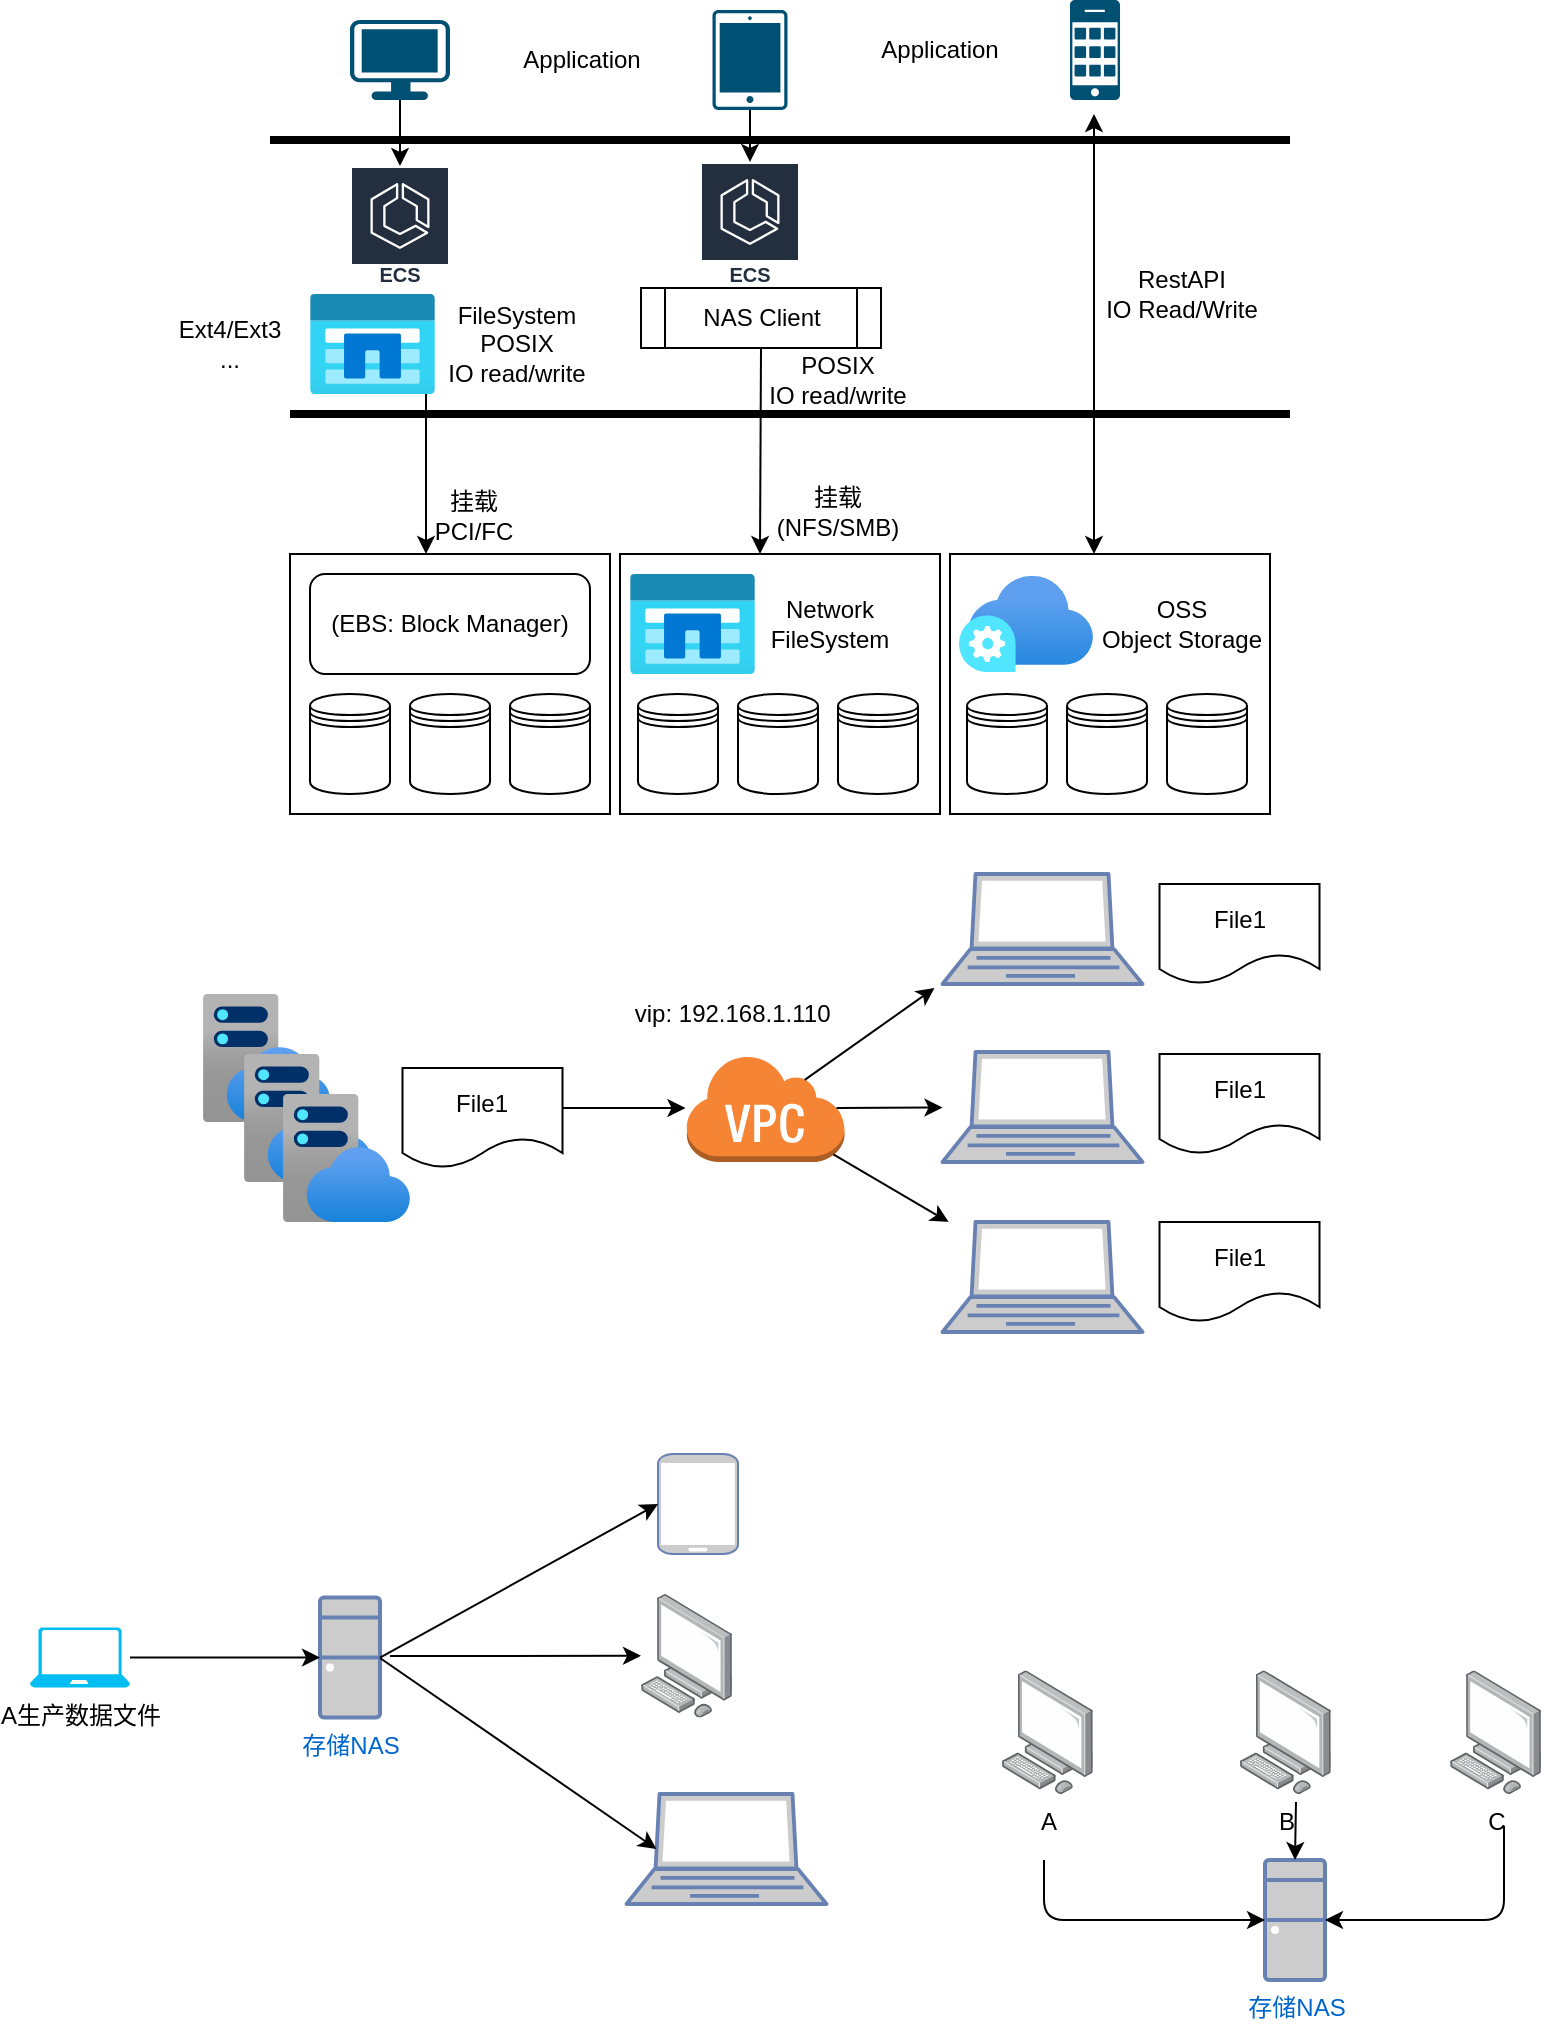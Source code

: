 <mxfile version="13.10.0" type="github">
  <diagram id="SH6KypQ4c033o2f8ejVJ" name="Page-1">
    <mxGraphModel dx="1138" dy="591" grid="1" gridSize="10" guides="1" tooltips="1" connect="1" arrows="1" fold="1" page="1" pageScale="1" pageWidth="850" pageHeight="1100" math="0" shadow="0">
      <root>
        <mxCell id="0" />
        <mxCell id="1" parent="0" />
        <mxCell id="h6BiR5mMiHGRbanZxWSa-58" value="" style="rounded=0;whiteSpace=wrap;html=1;" vertex="1" parent="1">
          <mxGeometry x="510" y="350" width="160" height="130" as="geometry" />
        </mxCell>
        <mxCell id="h6BiR5mMiHGRbanZxWSa-57" value="" style="rounded=0;whiteSpace=wrap;html=1;" vertex="1" parent="1">
          <mxGeometry x="345" y="350" width="160" height="130" as="geometry" />
        </mxCell>
        <mxCell id="h6BiR5mMiHGRbanZxWSa-30" value="" style="rounded=0;whiteSpace=wrap;html=1;" vertex="1" parent="1">
          <mxGeometry x="180" y="350" width="160" height="130" as="geometry" />
        </mxCell>
        <mxCell id="h6BiR5mMiHGRbanZxWSa-2" value="" style="points=[[0.03,0.03,0],[0.5,0,0],[0.97,0.03,0],[1,0.4,0],[0.97,0.745,0],[0.5,1,0],[0.03,0.745,0],[0,0.4,0]];verticalLabelPosition=bottom;html=1;verticalAlign=top;aspect=fixed;align=center;pointerEvents=1;shape=mxgraph.cisco19.workstation;fillColor=#005073;strokeColor=none;" vertex="1" parent="1">
          <mxGeometry x="210" y="83" width="50" height="40" as="geometry" />
        </mxCell>
        <mxCell id="h6BiR5mMiHGRbanZxWSa-3" value="" style="points=[[0.015,0.015,0],[0.985,0.015,0],[0.985,0.985,0],[0.015,0.985,0],[0.25,0,0],[0.5,0,0],[0.75,0,0],[1,0.25,0],[1,0.5,0],[1,0.75,0],[0.75,1,0],[0.5,1,0],[0.25,1,0],[0,0.75,0],[0,0.5,0],[0,0.25,0]];verticalLabelPosition=bottom;html=1;verticalAlign=top;aspect=fixed;align=center;pointerEvents=1;shape=mxgraph.cisco19.handheld;fillColor=#005073;strokeColor=none;" vertex="1" parent="1">
          <mxGeometry x="391.25" y="78" width="37.5" height="50" as="geometry" />
        </mxCell>
        <mxCell id="h6BiR5mMiHGRbanZxWSa-4" value="" style="points=[[0.015,0.015,0],[0.985,0.015,0],[0.985,0.985,0],[0.015,0.985,0],[0.25,0,0],[0.5,0,0],[0.75,0,0],[1,0.25,0],[1,0.5,0],[1,0.75,0],[0.75,1,0],[0.5,1,0],[0.25,1,0],[0,0.75,0],[0,0.5,0],[0,0.25,0]];verticalLabelPosition=bottom;html=1;verticalAlign=top;aspect=fixed;align=center;pointerEvents=1;shape=mxgraph.cisco19.cell_phone;fillColor=#005073;strokeColor=none;" vertex="1" parent="1">
          <mxGeometry x="570" y="73" width="25" height="50" as="geometry" />
        </mxCell>
        <mxCell id="h6BiR5mMiHGRbanZxWSa-6" value="" style="line;strokeWidth=4;html=1;perimeter=backbonePerimeter;points=[];outlineConnect=0;" vertex="1" parent="1">
          <mxGeometry x="170" y="138" width="510" height="10" as="geometry" />
        </mxCell>
        <mxCell id="h6BiR5mMiHGRbanZxWSa-9" value="" style="shape=datastore;whiteSpace=wrap;html=1;" vertex="1" parent="1">
          <mxGeometry x="190" y="420" width="40" height="50" as="geometry" />
        </mxCell>
        <mxCell id="h6BiR5mMiHGRbanZxWSa-10" value="" style="shape=datastore;whiteSpace=wrap;html=1;" vertex="1" parent="1">
          <mxGeometry x="240" y="420" width="40" height="50" as="geometry" />
        </mxCell>
        <mxCell id="h6BiR5mMiHGRbanZxWSa-11" value="" style="shape=datastore;whiteSpace=wrap;html=1;" vertex="1" parent="1">
          <mxGeometry x="290" y="420" width="40" height="50" as="geometry" />
        </mxCell>
        <mxCell id="h6BiR5mMiHGRbanZxWSa-12" value="" style="shape=datastore;whiteSpace=wrap;html=1;" vertex="1" parent="1">
          <mxGeometry x="354" y="420" width="40" height="50" as="geometry" />
        </mxCell>
        <mxCell id="h6BiR5mMiHGRbanZxWSa-13" value="" style="shape=datastore;whiteSpace=wrap;html=1;" vertex="1" parent="1">
          <mxGeometry x="404" y="420" width="40" height="50" as="geometry" />
        </mxCell>
        <mxCell id="h6BiR5mMiHGRbanZxWSa-14" value="" style="shape=datastore;whiteSpace=wrap;html=1;" vertex="1" parent="1">
          <mxGeometry x="454" y="420" width="40" height="50" as="geometry" />
        </mxCell>
        <mxCell id="h6BiR5mMiHGRbanZxWSa-16" value="(EBS: Block Manager)" style="rounded=1;whiteSpace=wrap;html=1;" vertex="1" parent="1">
          <mxGeometry x="190" y="360" width="140" height="50" as="geometry" />
        </mxCell>
        <mxCell id="h6BiR5mMiHGRbanZxWSa-18" value="" style="shape=datastore;whiteSpace=wrap;html=1;" vertex="1" parent="1">
          <mxGeometry x="518.5" y="420" width="40" height="50" as="geometry" />
        </mxCell>
        <mxCell id="h6BiR5mMiHGRbanZxWSa-19" value="" style="shape=datastore;whiteSpace=wrap;html=1;" vertex="1" parent="1">
          <mxGeometry x="568.5" y="420" width="40" height="50" as="geometry" />
        </mxCell>
        <mxCell id="h6BiR5mMiHGRbanZxWSa-20" value="" style="shape=datastore;whiteSpace=wrap;html=1;" vertex="1" parent="1">
          <mxGeometry x="618.5" y="420" width="40" height="50" as="geometry" />
        </mxCell>
        <mxCell id="h6BiR5mMiHGRbanZxWSa-22" value="" style="aspect=fixed;html=1;points=[];align=center;image;fontSize=12;image=img/lib/azure2/storage/Data_Box_Edge.svg;" vertex="1" parent="1">
          <mxGeometry x="514.5" y="361" width="67" height="48" as="geometry" />
        </mxCell>
        <mxCell id="h6BiR5mMiHGRbanZxWSa-25" value="" style="group" vertex="1" connectable="0" parent="1">
          <mxGeometry x="350" y="360" width="131" height="50" as="geometry" />
        </mxCell>
        <mxCell id="h6BiR5mMiHGRbanZxWSa-23" value="" style="aspect=fixed;html=1;points=[];align=center;image;fontSize=12;image=img/lib/azure2/storage/Azure_NetApp_Files.svg;" vertex="1" parent="h6BiR5mMiHGRbanZxWSa-25">
          <mxGeometry width="62.5" height="50" as="geometry" />
        </mxCell>
        <mxCell id="h6BiR5mMiHGRbanZxWSa-24" value="Network&lt;br&gt;FileSystem" style="text;html=1;strokeColor=none;fillColor=none;align=center;verticalAlign=middle;whiteSpace=wrap;rounded=0;" vertex="1" parent="h6BiR5mMiHGRbanZxWSa-25">
          <mxGeometry x="69" y="15" width="62" height="20" as="geometry" />
        </mxCell>
        <mxCell id="h6BiR5mMiHGRbanZxWSa-26" value="" style="group" vertex="1" connectable="0" parent="1">
          <mxGeometry x="190" y="220" width="150" height="50" as="geometry" />
        </mxCell>
        <mxCell id="h6BiR5mMiHGRbanZxWSa-27" value="" style="aspect=fixed;html=1;points=[];align=center;image;fontSize=12;image=img/lib/azure2/storage/Azure_NetApp_Files.svg;" vertex="1" parent="h6BiR5mMiHGRbanZxWSa-26">
          <mxGeometry width="62.5" height="50" as="geometry" />
        </mxCell>
        <mxCell id="h6BiR5mMiHGRbanZxWSa-28" value="FileSystem&lt;br&gt;POSIX&lt;br&gt;IO read/write" style="text;html=1;strokeColor=none;fillColor=none;align=center;verticalAlign=middle;whiteSpace=wrap;rounded=0;" vertex="1" parent="h6BiR5mMiHGRbanZxWSa-26">
          <mxGeometry x="63" y="15" width="81" height="20" as="geometry" />
        </mxCell>
        <mxCell id="h6BiR5mMiHGRbanZxWSa-29" value="OSS&lt;br&gt;Object Storage" style="text;html=1;strokeColor=none;fillColor=none;align=center;verticalAlign=middle;whiteSpace=wrap;rounded=0;" vertex="1" parent="1">
          <mxGeometry x="580.5" y="375" width="90" height="20" as="geometry" />
        </mxCell>
        <mxCell id="h6BiR5mMiHGRbanZxWSa-36" value="" style="line;strokeWidth=4;html=1;perimeter=backbonePerimeter;points=[];outlineConnect=0;" vertex="1" parent="1">
          <mxGeometry x="180" y="275" width="500" height="10" as="geometry" />
        </mxCell>
        <mxCell id="h6BiR5mMiHGRbanZxWSa-39" value="ECS" style="outlineConnect=0;fontColor=#232F3E;gradientColor=none;strokeColor=#ffffff;fillColor=#232F3E;dashed=0;verticalLabelPosition=middle;verticalAlign=bottom;align=center;html=1;whiteSpace=wrap;fontSize=10;fontStyle=1;spacing=3;shape=mxgraph.aws4.productIcon;prIcon=mxgraph.aws4.ecs;" vertex="1" parent="1">
          <mxGeometry x="210" y="156" width="50" height="64" as="geometry" />
        </mxCell>
        <mxCell id="h6BiR5mMiHGRbanZxWSa-40" value="&lt;span&gt;ECS&lt;/span&gt;" style="outlineConnect=0;fontColor=#232F3E;gradientColor=none;strokeColor=#ffffff;fillColor=#232F3E;dashed=0;verticalLabelPosition=middle;verticalAlign=bottom;align=center;html=1;whiteSpace=wrap;fontSize=10;fontStyle=1;spacing=3;shape=mxgraph.aws4.productIcon;prIcon=mxgraph.aws4.ecs;" vertex="1" parent="1">
          <mxGeometry x="385" y="154" width="50" height="66" as="geometry" />
        </mxCell>
        <mxCell id="h6BiR5mMiHGRbanZxWSa-42" value="" style="endArrow=classic;html=1;exitX=0.5;exitY=1;exitDx=0;exitDy=0;exitPerimeter=0;" edge="1" parent="1" source="h6BiR5mMiHGRbanZxWSa-2" target="h6BiR5mMiHGRbanZxWSa-39">
          <mxGeometry width="50" height="50" relative="1" as="geometry">
            <mxPoint x="530" y="280" as="sourcePoint" />
            <mxPoint x="580" y="230" as="targetPoint" />
          </mxGeometry>
        </mxCell>
        <mxCell id="h6BiR5mMiHGRbanZxWSa-43" value="" style="endArrow=classic;html=1;exitX=0.928;exitY=1;exitDx=0;exitDy=0;exitPerimeter=0;" edge="1" parent="1" source="h6BiR5mMiHGRbanZxWSa-27">
          <mxGeometry width="50" height="50" relative="1" as="geometry">
            <mxPoint x="530" y="280" as="sourcePoint" />
            <mxPoint x="248" y="350" as="targetPoint" />
          </mxGeometry>
        </mxCell>
        <mxCell id="h6BiR5mMiHGRbanZxWSa-44" value="Application" style="text;html=1;strokeColor=none;fillColor=none;align=center;verticalAlign=middle;whiteSpace=wrap;rounded=0;" vertex="1" parent="1">
          <mxGeometry x="291" y="93" width="70" height="20" as="geometry" />
        </mxCell>
        <mxCell id="h6BiR5mMiHGRbanZxWSa-49" value="" style="endArrow=classic;html=1;exitX=0.5;exitY=1;exitDx=0;exitDy=0;exitPerimeter=0;" edge="1" parent="1" source="h6BiR5mMiHGRbanZxWSa-3" target="h6BiR5mMiHGRbanZxWSa-40">
          <mxGeometry width="50" height="50" relative="1" as="geometry">
            <mxPoint x="530" y="270" as="sourcePoint" />
            <mxPoint x="580" y="220" as="targetPoint" />
          </mxGeometry>
        </mxCell>
        <mxCell id="h6BiR5mMiHGRbanZxWSa-52" value="" style="endArrow=classic;html=1;exitX=0.5;exitY=1;exitDx=0;exitDy=0;" edge="1" parent="1" source="h6BiR5mMiHGRbanZxWSa-60">
          <mxGeometry width="50" height="50" relative="1" as="geometry">
            <mxPoint x="415" y="300" as="sourcePoint" />
            <mxPoint x="415" y="350" as="targetPoint" />
          </mxGeometry>
        </mxCell>
        <mxCell id="h6BiR5mMiHGRbanZxWSa-53" value="" style="endArrow=classic;startArrow=classic;html=1;" edge="1" parent="1">
          <mxGeometry width="50" height="50" relative="1" as="geometry">
            <mxPoint x="582" y="350" as="sourcePoint" />
            <mxPoint x="582" y="130" as="targetPoint" />
          </mxGeometry>
        </mxCell>
        <mxCell id="h6BiR5mMiHGRbanZxWSa-54" value="挂载&lt;br&gt;PCI/FC" style="text;html=1;strokeColor=none;fillColor=none;align=center;verticalAlign=middle;whiteSpace=wrap;rounded=0;" vertex="1" parent="1">
          <mxGeometry x="252" y="321" width="40" height="20" as="geometry" />
        </mxCell>
        <mxCell id="h6BiR5mMiHGRbanZxWSa-55" value="挂载(NFS/SMB)" style="text;html=1;strokeColor=none;fillColor=none;align=center;verticalAlign=middle;whiteSpace=wrap;rounded=0;" vertex="1" parent="1">
          <mxGeometry x="418" y="319" width="72" height="20" as="geometry" />
        </mxCell>
        <mxCell id="h6BiR5mMiHGRbanZxWSa-56" value="Application" style="text;html=1;strokeColor=none;fillColor=none;align=center;verticalAlign=middle;whiteSpace=wrap;rounded=0;" vertex="1" parent="1">
          <mxGeometry x="470" y="88" width="70" height="20" as="geometry" />
        </mxCell>
        <mxCell id="h6BiR5mMiHGRbanZxWSa-60" value="NAS Client" style="shape=process;whiteSpace=wrap;html=1;backgroundOutline=1;" vertex="1" parent="1">
          <mxGeometry x="355.5" y="217" width="120" height="30" as="geometry" />
        </mxCell>
        <mxCell id="h6BiR5mMiHGRbanZxWSa-63" value="POSIX&lt;br&gt;IO read/write" style="text;html=1;strokeColor=none;fillColor=none;align=center;verticalAlign=middle;whiteSpace=wrap;rounded=0;" vertex="1" parent="1">
          <mxGeometry x="415" y="253" width="78" height="20" as="geometry" />
        </mxCell>
        <mxCell id="h6BiR5mMiHGRbanZxWSa-64" value="RestAPI&lt;br&gt;IO Read/Write" style="text;html=1;strokeColor=none;fillColor=none;align=center;verticalAlign=middle;whiteSpace=wrap;rounded=0;" vertex="1" parent="1">
          <mxGeometry x="586.5" y="210" width="78" height="20" as="geometry" />
        </mxCell>
        <mxCell id="h6BiR5mMiHGRbanZxWSa-66" value="&lt;span style=&quot;background-color: rgb(255 , 255 , 255)&quot;&gt;Ext4/Ext3&lt;/span&gt;&lt;br&gt;&lt;span style=&quot;background-color: rgb(255 , 255 , 255)&quot;&gt;...&lt;/span&gt;" style="text;html=1;strokeColor=none;fillColor=none;align=center;verticalAlign=middle;whiteSpace=wrap;rounded=0;" vertex="1" parent="1">
          <mxGeometry x="120" y="235" width="60" height="20" as="geometry" />
        </mxCell>
        <mxCell id="h6BiR5mMiHGRbanZxWSa-69" value="" style="aspect=fixed;html=1;points=[];align=center;image;fontSize=12;image=img/lib/azure2/app_services/App_Service_Plans.svg;" vertex="1" parent="1">
          <mxGeometry x="136.25" y="570" width="64" height="64" as="geometry" />
        </mxCell>
        <mxCell id="h6BiR5mMiHGRbanZxWSa-70" value="" style="aspect=fixed;html=1;points=[];align=center;image;fontSize=12;image=img/lib/azure2/app_services/App_Service_Plans.svg;" vertex="1" parent="1">
          <mxGeometry x="156.75" y="600" width="64" height="64" as="geometry" />
        </mxCell>
        <mxCell id="h6BiR5mMiHGRbanZxWSa-74" value="" style="edgeStyle=orthogonalEdgeStyle;rounded=0;orthogonalLoop=1;jettySize=auto;html=1;" edge="1" parent="1" target="h6BiR5mMiHGRbanZxWSa-72">
          <mxGeometry relative="1" as="geometry">
            <mxPoint x="316.25" y="627" as="sourcePoint" />
            <Array as="points">
              <mxPoint x="336.25" y="627" />
              <mxPoint x="336.25" y="627" />
            </Array>
          </mxGeometry>
        </mxCell>
        <mxCell id="h6BiR5mMiHGRbanZxWSa-71" value="" style="aspect=fixed;html=1;points=[];align=center;image;fontSize=12;image=img/lib/azure2/app_services/App_Service_Plans.svg;" vertex="1" parent="1">
          <mxGeometry x="176.25" y="620" width="64" height="64" as="geometry" />
        </mxCell>
        <mxCell id="h6BiR5mMiHGRbanZxWSa-72" value="" style="outlineConnect=0;dashed=0;verticalLabelPosition=bottom;verticalAlign=top;align=center;html=1;shape=mxgraph.aws3.virtual_private_cloud;fillColor=#F58534;gradientColor=none;" vertex="1" parent="1">
          <mxGeometry x="377.75" y="600" width="79.5" height="54" as="geometry" />
        </mxCell>
        <mxCell id="h6BiR5mMiHGRbanZxWSa-73" value="" style="fontColor=#0066CC;verticalAlign=top;verticalLabelPosition=bottom;labelPosition=center;align=center;html=1;outlineConnect=0;fillColor=#CCCCCC;strokeColor=#6881B3;gradientColor=none;gradientDirection=north;strokeWidth=2;shape=mxgraph.networks.laptop;" vertex="1" parent="1">
          <mxGeometry x="506.25" y="599" width="100" height="55" as="geometry" />
        </mxCell>
        <mxCell id="h6BiR5mMiHGRbanZxWSa-75" value="" style="fontColor=#0066CC;verticalAlign=top;verticalLabelPosition=bottom;labelPosition=center;align=center;html=1;outlineConnect=0;fillColor=#CCCCCC;strokeColor=#6881B3;gradientColor=none;gradientDirection=north;strokeWidth=2;shape=mxgraph.networks.laptop;" vertex="1" parent="1">
          <mxGeometry x="506.25" y="510" width="100" height="55" as="geometry" />
        </mxCell>
        <mxCell id="h6BiR5mMiHGRbanZxWSa-76" value="" style="fontColor=#0066CC;verticalAlign=top;verticalLabelPosition=bottom;labelPosition=center;align=center;html=1;outlineConnect=0;fillColor=#CCCCCC;strokeColor=#6881B3;gradientColor=none;gradientDirection=north;strokeWidth=2;shape=mxgraph.networks.laptop;" vertex="1" parent="1">
          <mxGeometry x="506.25" y="684" width="100" height="55" as="geometry" />
        </mxCell>
        <mxCell id="h6BiR5mMiHGRbanZxWSa-77" value="" style="endArrow=classic;html=1;exitX=0.75;exitY=0.24;exitDx=0;exitDy=0;exitPerimeter=0;" edge="1" parent="1" source="h6BiR5mMiHGRbanZxWSa-72">
          <mxGeometry width="50" height="50" relative="1" as="geometry">
            <mxPoint x="452.25" y="617" as="sourcePoint" />
            <mxPoint x="502.25" y="567" as="targetPoint" />
          </mxGeometry>
        </mxCell>
        <mxCell id="h6BiR5mMiHGRbanZxWSa-78" value="" style="endArrow=classic;html=1;exitX=0.93;exitY=0.93;exitDx=0;exitDy=0;exitPerimeter=0;" edge="1" parent="1" source="h6BiR5mMiHGRbanZxWSa-72" target="h6BiR5mMiHGRbanZxWSa-76">
          <mxGeometry width="50" height="50" relative="1" as="geometry">
            <mxPoint x="636.25" y="550" as="sourcePoint" />
            <mxPoint x="686.25" y="500" as="targetPoint" />
          </mxGeometry>
        </mxCell>
        <mxCell id="h6BiR5mMiHGRbanZxWSa-79" value="" style="endArrow=classic;html=1;exitX=0.95;exitY=0.5;exitDx=0;exitDy=0;exitPerimeter=0;" edge="1" parent="1" source="h6BiR5mMiHGRbanZxWSa-72" target="h6BiR5mMiHGRbanZxWSa-73">
          <mxGeometry width="50" height="50" relative="1" as="geometry">
            <mxPoint x="636.25" y="550" as="sourcePoint" />
            <mxPoint x="686.25" y="500" as="targetPoint" />
          </mxGeometry>
        </mxCell>
        <mxCell id="h6BiR5mMiHGRbanZxWSa-80" value="vip: 192.168.1.110&amp;nbsp;" style="text;html=1;strokeColor=none;fillColor=none;align=center;verticalAlign=middle;whiteSpace=wrap;rounded=0;" vertex="1" parent="1">
          <mxGeometry x="348.25" y="570" width="110" height="20" as="geometry" />
        </mxCell>
        <mxCell id="h6BiR5mMiHGRbanZxWSa-81" value="File1" style="shape=document;whiteSpace=wrap;html=1;boundedLbl=1;" vertex="1" parent="1">
          <mxGeometry x="236.25" y="607" width="80" height="50" as="geometry" />
        </mxCell>
        <mxCell id="h6BiR5mMiHGRbanZxWSa-82" value="File1" style="shape=document;whiteSpace=wrap;html=1;boundedLbl=1;" vertex="1" parent="1">
          <mxGeometry x="614.75" y="515" width="80" height="50" as="geometry" />
        </mxCell>
        <mxCell id="h6BiR5mMiHGRbanZxWSa-83" value="File1" style="shape=document;whiteSpace=wrap;html=1;boundedLbl=1;" vertex="1" parent="1">
          <mxGeometry x="614.75" y="600" width="80" height="50" as="geometry" />
        </mxCell>
        <mxCell id="h6BiR5mMiHGRbanZxWSa-84" value="File1" style="shape=document;whiteSpace=wrap;html=1;boundedLbl=1;" vertex="1" parent="1">
          <mxGeometry x="614.75" y="684" width="80" height="50" as="geometry" />
        </mxCell>
        <mxCell id="h6BiR5mMiHGRbanZxWSa-85" value="" style="fontColor=#0066CC;verticalAlign=top;verticalLabelPosition=bottom;labelPosition=center;align=center;html=1;outlineConnect=0;fillColor=#CCCCCC;strokeColor=#6881B3;gradientColor=none;gradientDirection=north;strokeWidth=2;shape=mxgraph.networks.laptop;" vertex="1" parent="1">
          <mxGeometry x="348.25" y="970" width="100" height="55" as="geometry" />
        </mxCell>
        <mxCell id="h6BiR5mMiHGRbanZxWSa-86" value="存储NAS" style="fontColor=#0066CC;verticalAlign=top;verticalLabelPosition=bottom;labelPosition=center;align=center;html=1;outlineConnect=0;fillColor=#CCCCCC;strokeColor=#6881B3;gradientColor=none;gradientDirection=north;strokeWidth=2;shape=mxgraph.networks.desktop_pc;" vertex="1" parent="1">
          <mxGeometry x="195" y="871.8" width="30" height="60" as="geometry" />
        </mxCell>
        <mxCell id="h6BiR5mMiHGRbanZxWSa-87" value="" style="points=[];aspect=fixed;html=1;align=center;shadow=0;dashed=0;image;image=img/lib/allied_telesis/computer_and_terminals/Personal_Computer.svg;" vertex="1" parent="1">
          <mxGeometry x="355.5" y="870" width="45.6" height="61.8" as="geometry" />
        </mxCell>
        <mxCell id="h6BiR5mMiHGRbanZxWSa-91" value="" style="edgeStyle=orthogonalEdgeStyle;rounded=0;orthogonalLoop=1;jettySize=auto;html=1;" edge="1" parent="1" source="h6BiR5mMiHGRbanZxWSa-89" target="h6BiR5mMiHGRbanZxWSa-86">
          <mxGeometry relative="1" as="geometry" />
        </mxCell>
        <mxCell id="h6BiR5mMiHGRbanZxWSa-89" value="A生产数据文件" style="verticalLabelPosition=bottom;html=1;verticalAlign=top;align=center;strokeColor=none;fillColor=#00BEF2;shape=mxgraph.azure.laptop;pointerEvents=1;" vertex="1" parent="1">
          <mxGeometry x="50" y="886.8" width="50" height="30" as="geometry" />
        </mxCell>
        <mxCell id="h6BiR5mMiHGRbanZxWSa-90" value="" style="fontColor=#0066CC;verticalAlign=top;verticalLabelPosition=bottom;labelPosition=center;align=center;html=1;outlineConnect=0;fillColor=#CCCCCC;strokeColor=#6881B3;gradientColor=none;gradientDirection=north;strokeWidth=2;shape=mxgraph.networks.mobile;" vertex="1" parent="1">
          <mxGeometry x="364" y="800" width="40" height="50" as="geometry" />
        </mxCell>
        <mxCell id="h6BiR5mMiHGRbanZxWSa-92" value="" style="endArrow=classic;html=1;exitX=1;exitY=0.5;exitDx=0;exitDy=0;exitPerimeter=0;entryX=0;entryY=0.5;entryDx=0;entryDy=0;entryPerimeter=0;" edge="1" parent="1" source="h6BiR5mMiHGRbanZxWSa-86" target="h6BiR5mMiHGRbanZxWSa-90">
          <mxGeometry width="50" height="50" relative="1" as="geometry">
            <mxPoint x="540" y="970" as="sourcePoint" />
            <mxPoint x="590" y="920" as="targetPoint" />
          </mxGeometry>
        </mxCell>
        <mxCell id="h6BiR5mMiHGRbanZxWSa-93" value="" style="endArrow=classic;html=1;" edge="1" parent="1" target="h6BiR5mMiHGRbanZxWSa-87">
          <mxGeometry width="50" height="50" relative="1" as="geometry">
            <mxPoint x="230" y="901" as="sourcePoint" />
            <mxPoint x="590" y="920" as="targetPoint" />
          </mxGeometry>
        </mxCell>
        <mxCell id="h6BiR5mMiHGRbanZxWSa-94" value="" style="endArrow=classic;html=1;entryX=0.15;entryY=0.5;entryDx=0;entryDy=0;entryPerimeter=0;" edge="1" parent="1" target="h6BiR5mMiHGRbanZxWSa-85">
          <mxGeometry width="50" height="50" relative="1" as="geometry">
            <mxPoint x="225" y="902" as="sourcePoint" />
            <mxPoint x="590" y="920" as="targetPoint" />
          </mxGeometry>
        </mxCell>
        <mxCell id="h6BiR5mMiHGRbanZxWSa-95" value="存储NAS" style="fontColor=#0066CC;verticalAlign=top;verticalLabelPosition=bottom;labelPosition=center;align=center;html=1;outlineConnect=0;fillColor=#CCCCCC;strokeColor=#6881B3;gradientColor=none;gradientDirection=north;strokeWidth=2;shape=mxgraph.networks.desktop_pc;" vertex="1" parent="1">
          <mxGeometry x="667.5" y="1003" width="30" height="60" as="geometry" />
        </mxCell>
        <mxCell id="h6BiR5mMiHGRbanZxWSa-96" value="A" style="points=[];aspect=fixed;html=1;align=center;shadow=0;dashed=0;image;image=img/lib/allied_telesis/computer_and_terminals/Personal_Computer.svg;" vertex="1" parent="1">
          <mxGeometry x="535.9" y="908.2" width="45.6" height="61.8" as="geometry" />
        </mxCell>
        <mxCell id="h6BiR5mMiHGRbanZxWSa-97" value="B" style="points=[];aspect=fixed;html=1;align=center;shadow=0;dashed=0;image;image=img/lib/allied_telesis/computer_and_terminals/Personal_Computer.svg;" vertex="1" parent="1">
          <mxGeometry x="654.9" y="908.2" width="45.6" height="61.8" as="geometry" />
        </mxCell>
        <mxCell id="h6BiR5mMiHGRbanZxWSa-98" value="C" style="points=[];aspect=fixed;html=1;align=center;shadow=0;dashed=0;image;image=img/lib/allied_telesis/computer_and_terminals/Personal_Computer.svg;" vertex="1" parent="1">
          <mxGeometry x="760" y="908.2" width="45.6" height="61.8" as="geometry" />
        </mxCell>
        <mxCell id="h6BiR5mMiHGRbanZxWSa-99" value="" style="endArrow=classic;html=1;entryX=0;entryY=0.5;entryDx=0;entryDy=0;entryPerimeter=0;" edge="1" parent="1" target="h6BiR5mMiHGRbanZxWSa-95">
          <mxGeometry width="50" height="50" relative="1" as="geometry">
            <mxPoint x="557" y="1003" as="sourcePoint" />
            <mxPoint x="587" y="933" as="targetPoint" />
            <Array as="points">
              <mxPoint x="557" y="1033" />
            </Array>
          </mxGeometry>
        </mxCell>
        <mxCell id="h6BiR5mMiHGRbanZxWSa-100" value="" style="endArrow=classic;html=1;exitX=0.658;exitY=1.049;exitDx=0;exitDy=0;exitPerimeter=0;entryX=1;entryY=0.5;entryDx=0;entryDy=0;entryPerimeter=0;" edge="1" parent="1" target="h6BiR5mMiHGRbanZxWSa-95">
          <mxGeometry width="50" height="50" relative="1" as="geometry">
            <mxPoint x="787.005" y="986.028" as="sourcePoint" />
            <mxPoint x="587" y="933" as="targetPoint" />
            <Array as="points">
              <mxPoint x="787" y="1033" />
            </Array>
          </mxGeometry>
        </mxCell>
        <mxCell id="h6BiR5mMiHGRbanZxWSa-102" value="" style="endArrow=classic;html=1;entryX=0.5;entryY=0;entryDx=0;entryDy=0;entryPerimeter=0;exitX=0.616;exitY=1.065;exitDx=0;exitDy=0;exitPerimeter=0;" edge="1" parent="1" source="h6BiR5mMiHGRbanZxWSa-97" target="h6BiR5mMiHGRbanZxWSa-95">
          <mxGeometry width="50" height="50" relative="1" as="geometry">
            <mxPoint x="687" y="980" as="sourcePoint" />
            <mxPoint x="685.1" y="1004.2" as="targetPoint" />
          </mxGeometry>
        </mxCell>
      </root>
    </mxGraphModel>
  </diagram>
</mxfile>
